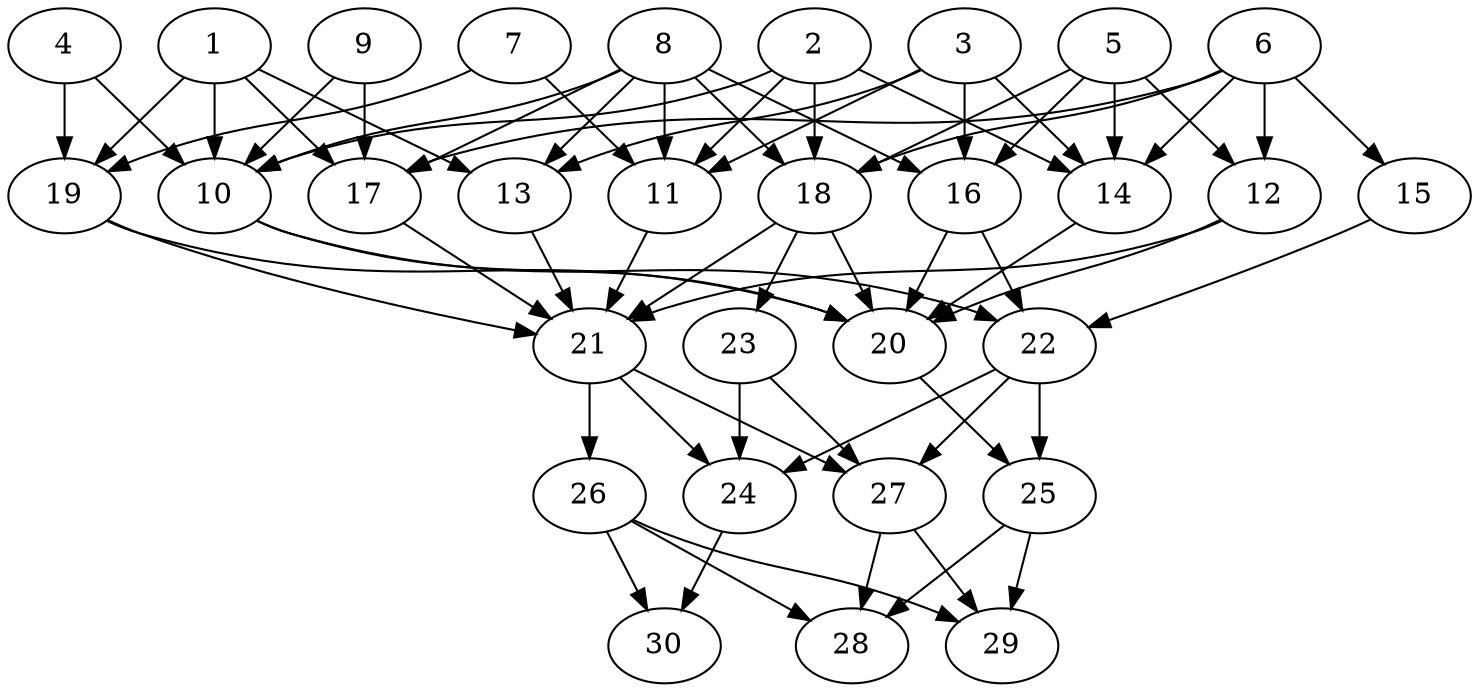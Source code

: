 // DAG automatically generated by daggen at Tue Aug  6 16:27:24 2019
// ./daggen --dot -n 30 --ccr 0.5 --fat 0.6 --regular 0.5 --density 0.7 --mindata 5242880 --maxdata 52428800 
digraph G {
  1 [size="98539520", alpha="0.17", expect_size="49269760"] 
  1 -> 10 [size ="49269760"]
  1 -> 13 [size ="49269760"]
  1 -> 17 [size ="49269760"]
  1 -> 19 [size ="49269760"]
  2 [size="77955072", alpha="0.14", expect_size="38977536"] 
  2 -> 10 [size ="38977536"]
  2 -> 11 [size ="38977536"]
  2 -> 14 [size ="38977536"]
  2 -> 18 [size ="38977536"]
  3 [size="13363200", alpha="0.07", expect_size="6681600"] 
  3 -> 11 [size ="6681600"]
  3 -> 13 [size ="6681600"]
  3 -> 14 [size ="6681600"]
  3 -> 16 [size ="6681600"]
  4 [size="29095936", alpha="0.17", expect_size="14547968"] 
  4 -> 10 [size ="14547968"]
  4 -> 19 [size ="14547968"]
  5 [size="32677888", alpha="0.16", expect_size="16338944"] 
  5 -> 12 [size ="16338944"]
  5 -> 14 [size ="16338944"]
  5 -> 16 [size ="16338944"]
  5 -> 18 [size ="16338944"]
  6 [size="35801088", alpha="0.17", expect_size="17900544"] 
  6 -> 12 [size ="17900544"]
  6 -> 14 [size ="17900544"]
  6 -> 15 [size ="17900544"]
  6 -> 17 [size ="17900544"]
  6 -> 18 [size ="17900544"]
  7 [size="53252096", alpha="0.16", expect_size="26626048"] 
  7 -> 11 [size ="26626048"]
  7 -> 19 [size ="26626048"]
  8 [size="50886656", alpha="0.11", expect_size="25443328"] 
  8 -> 10 [size ="25443328"]
  8 -> 11 [size ="25443328"]
  8 -> 13 [size ="25443328"]
  8 -> 16 [size ="25443328"]
  8 -> 17 [size ="25443328"]
  8 -> 18 [size ="25443328"]
  9 [size="101470208", alpha="0.08", expect_size="50735104"] 
  9 -> 10 [size ="50735104"]
  9 -> 17 [size ="50735104"]
  10 [size="96649216", alpha="0.10", expect_size="48324608"] 
  10 -> 20 [size ="48324608"]
  10 -> 22 [size ="48324608"]
  11 [size="32067584", alpha="0.03", expect_size="16033792"] 
  11 -> 21 [size ="16033792"]
  12 [size="16521216", alpha="0.08", expect_size="8260608"] 
  12 -> 20 [size ="8260608"]
  12 -> 21 [size ="8260608"]
  13 [size="84000768", alpha="0.16", expect_size="42000384"] 
  13 -> 21 [size ="42000384"]
  14 [size="20996096", alpha="0.01", expect_size="10498048"] 
  14 -> 20 [size ="10498048"]
  15 [size="99737600", alpha="0.09", expect_size="49868800"] 
  15 -> 22 [size ="49868800"]
  16 [size="82767872", alpha="0.04", expect_size="41383936"] 
  16 -> 20 [size ="41383936"]
  16 -> 22 [size ="41383936"]
  17 [size="70133760", alpha="0.08", expect_size="35066880"] 
  17 -> 21 [size ="35066880"]
  18 [size="51316736", alpha="0.13", expect_size="25658368"] 
  18 -> 20 [size ="25658368"]
  18 -> 21 [size ="25658368"]
  18 -> 23 [size ="25658368"]
  19 [size="103661568", alpha="0.17", expect_size="51830784"] 
  19 -> 20 [size ="51830784"]
  19 -> 21 [size ="51830784"]
  20 [size="45557760", alpha="0.04", expect_size="22778880"] 
  20 -> 25 [size ="22778880"]
  21 [size="94914560", alpha="0.09", expect_size="47457280"] 
  21 -> 24 [size ="47457280"]
  21 -> 26 [size ="47457280"]
  21 -> 27 [size ="47457280"]
  22 [size="13002752", alpha="0.08", expect_size="6501376"] 
  22 -> 24 [size ="6501376"]
  22 -> 25 [size ="6501376"]
  22 -> 27 [size ="6501376"]
  23 [size="48754688", alpha="0.08", expect_size="24377344"] 
  23 -> 24 [size ="24377344"]
  23 -> 27 [size ="24377344"]
  24 [size="29786112", alpha="0.11", expect_size="14893056"] 
  24 -> 30 [size ="14893056"]
  25 [size="35272704", alpha="0.20", expect_size="17636352"] 
  25 -> 28 [size ="17636352"]
  25 -> 29 [size ="17636352"]
  26 [size="79040512", alpha="0.14", expect_size="39520256"] 
  26 -> 28 [size ="39520256"]
  26 -> 29 [size ="39520256"]
  26 -> 30 [size ="39520256"]
  27 [size="98443264", alpha="0.16", expect_size="49221632"] 
  27 -> 28 [size ="49221632"]
  27 -> 29 [size ="49221632"]
  28 [size="40392704", alpha="0.08", expect_size="20196352"] 
  29 [size="100052992", alpha="0.19", expect_size="50026496"] 
  30 [size="87615488", alpha="0.08", expect_size="43807744"] 
}
